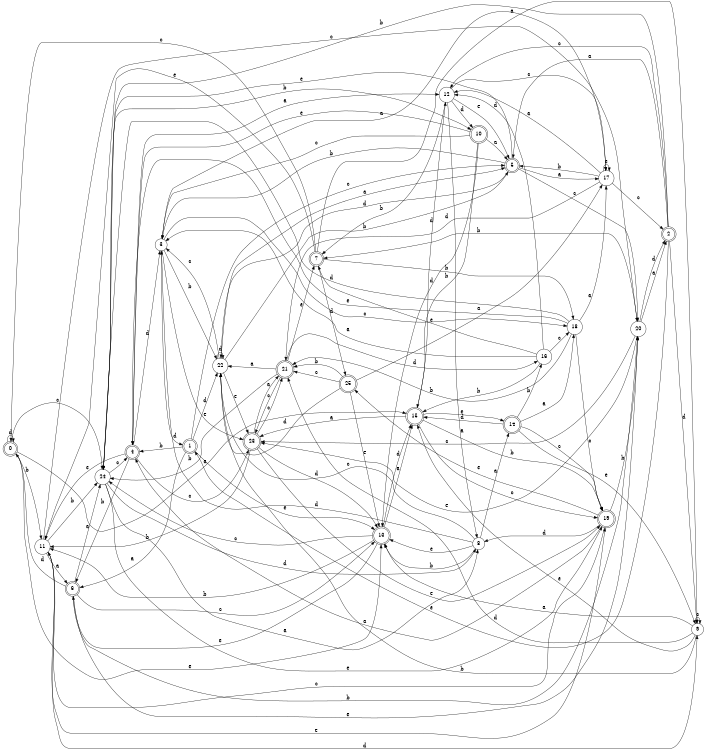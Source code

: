 digraph n21_8 {
__start0 [label="" shape="none"];

rankdir=LR;
size="8,5";

s0 [style="rounded,filled", color="black", fillcolor="white" shape="doublecircle", label="0"];
s1 [style="rounded,filled", color="black", fillcolor="white" shape="doublecircle", label="1"];
s2 [style="rounded,filled", color="black", fillcolor="white" shape="doublecircle", label="2"];
s3 [style="filled", color="black", fillcolor="white" shape="circle", label="3"];
s4 [style="rounded,filled", color="black", fillcolor="white" shape="doublecircle", label="4"];
s5 [style="rounded,filled", color="black", fillcolor="white" shape="doublecircle", label="5"];
s6 [style="rounded,filled", color="black", fillcolor="white" shape="doublecircle", label="6"];
s7 [style="rounded,filled", color="black", fillcolor="white" shape="doublecircle", label="7"];
s8 [style="filled", color="black", fillcolor="white" shape="circle", label="8"];
s9 [style="filled", color="black", fillcolor="white" shape="circle", label="9"];
s10 [style="rounded,filled", color="black", fillcolor="white" shape="doublecircle", label="10"];
s11 [style="filled", color="black", fillcolor="white" shape="circle", label="11"];
s12 [style="filled", color="black", fillcolor="white" shape="circle", label="12"];
s13 [style="rounded,filled", color="black", fillcolor="white" shape="doublecircle", label="13"];
s14 [style="rounded,filled", color="black", fillcolor="white" shape="doublecircle", label="14"];
s15 [style="rounded,filled", color="black", fillcolor="white" shape="doublecircle", label="15"];
s16 [style="filled", color="black", fillcolor="white" shape="circle", label="16"];
s17 [style="filled", color="black", fillcolor="white" shape="circle", label="17"];
s18 [style="filled", color="black", fillcolor="white" shape="circle", label="18"];
s19 [style="rounded,filled", color="black", fillcolor="white" shape="doublecircle", label="19"];
s20 [style="filled", color="black", fillcolor="white" shape="circle", label="20"];
s21 [style="rounded,filled", color="black", fillcolor="white" shape="doublecircle", label="21"];
s22 [style="filled", color="black", fillcolor="white" shape="circle", label="22"];
s23 [style="rounded,filled", color="black", fillcolor="white" shape="doublecircle", label="23"];
s24 [style="filled", color="black", fillcolor="white" shape="circle", label="24"];
s25 [style="rounded,filled", color="black", fillcolor="white" shape="doublecircle", label="25"];
s0 -> s15 [label="a"];
s0 -> s11 [label="b"];
s0 -> s24 [label="c"];
s0 -> s0 [label="d"];
s0 -> s13 [label="e"];
s1 -> s6 [label="a"];
s1 -> s4 [label="b"];
s1 -> s5 [label="c"];
s1 -> s22 [label="d"];
s1 -> s13 [label="e"];
s2 -> s5 [label="a"];
s2 -> s24 [label="b"];
s2 -> s12 [label="c"];
s2 -> s9 [label="d"];
s2 -> s1 [label="e"];
s3 -> s17 [label="a"];
s3 -> s22 [label="b"];
s3 -> s18 [label="c"];
s3 -> s1 [label="d"];
s3 -> s23 [label="e"];
s4 -> s12 [label="a"];
s4 -> s6 [label="b"];
s4 -> s23 [label="c"];
s4 -> s3 [label="d"];
s4 -> s11 [label="e"];
s5 -> s17 [label="a"];
s5 -> s3 [label="b"];
s5 -> s20 [label="c"];
s5 -> s22 [label="d"];
s5 -> s24 [label="e"];
s6 -> s24 [label="a"];
s6 -> s20 [label="b"];
s6 -> s13 [label="c"];
s6 -> s0 [label="d"];
s6 -> s20 [label="e"];
s7 -> s9 [label="a"];
s7 -> s18 [label="b"];
s7 -> s0 [label="c"];
s7 -> s25 [label="d"];
s7 -> s11 [label="e"];
s8 -> s14 [label="a"];
s8 -> s13 [label="b"];
s8 -> s22 [label="c"];
s8 -> s3 [label="d"];
s8 -> s13 [label="e"];
s9 -> s13 [label="a"];
s9 -> s22 [label="b"];
s9 -> s9 [label="c"];
s9 -> s21 [label="d"];
s9 -> s15 [label="e"];
s10 -> s5 [label="a"];
s10 -> s15 [label="b"];
s10 -> s3 [label="c"];
s10 -> s13 [label="d"];
s10 -> s4 [label="e"];
s11 -> s6 [label="a"];
s11 -> s24 [label="b"];
s11 -> s20 [label="c"];
s11 -> s9 [label="d"];
s11 -> s19 [label="e"];
s12 -> s8 [label="a"];
s12 -> s7 [label="b"];
s12 -> s17 [label="c"];
s12 -> s10 [label="d"];
s12 -> s5 [label="e"];
s13 -> s15 [label="a"];
s13 -> s11 [label="b"];
s13 -> s24 [label="c"];
s13 -> s15 [label="d"];
s13 -> s6 [label="e"];
s14 -> s18 [label="a"];
s14 -> s16 [label="b"];
s14 -> s19 [label="c"];
s14 -> s15 [label="d"];
s14 -> s9 [label="e"];
s15 -> s23 [label="a"];
s15 -> s19 [label="b"];
s15 -> s19 [label="c"];
s15 -> s12 [label="d"];
s15 -> s14 [label="e"];
s16 -> s3 [label="a"];
s16 -> s15 [label="b"];
s16 -> s18 [label="c"];
s16 -> s12 [label="d"];
s16 -> s7 [label="e"];
s17 -> s12 [label="a"];
s17 -> s5 [label="b"];
s17 -> s2 [label="c"];
s17 -> s21 [label="d"];
s17 -> s17 [label="e"];
s18 -> s17 [label="a"];
s18 -> s21 [label="b"];
s18 -> s19 [label="c"];
s18 -> s24 [label="d"];
s18 -> s4 [label="e"];
s19 -> s4 [label="a"];
s19 -> s20 [label="b"];
s19 -> s11 [label="c"];
s19 -> s8 [label="d"];
s19 -> s25 [label="e"];
s20 -> s2 [label="a"];
s20 -> s7 [label="b"];
s20 -> s23 [label="c"];
s20 -> s2 [label="d"];
s20 -> s23 [label="e"];
s21 -> s22 [label="a"];
s21 -> s24 [label="b"];
s21 -> s23 [label="c"];
s21 -> s16 [label="d"];
s21 -> s7 [label="e"];
s22 -> s5 [label="a"];
s22 -> s5 [label="b"];
s22 -> s3 [label="c"];
s22 -> s22 [label="d"];
s22 -> s23 [label="e"];
s23 -> s21 [label="a"];
s23 -> s11 [label="b"];
s23 -> s21 [label="c"];
s23 -> s13 [label="d"];
s23 -> s19 [label="e"];
s24 -> s8 [label="a"];
s24 -> s10 [label="b"];
s24 -> s4 [label="c"];
s24 -> s8 [label="d"];
s24 -> s19 [label="e"];
s25 -> s17 [label="a"];
s25 -> s21 [label="b"];
s25 -> s21 [label="c"];
s25 -> s22 [label="d"];
s25 -> s13 [label="e"];

}